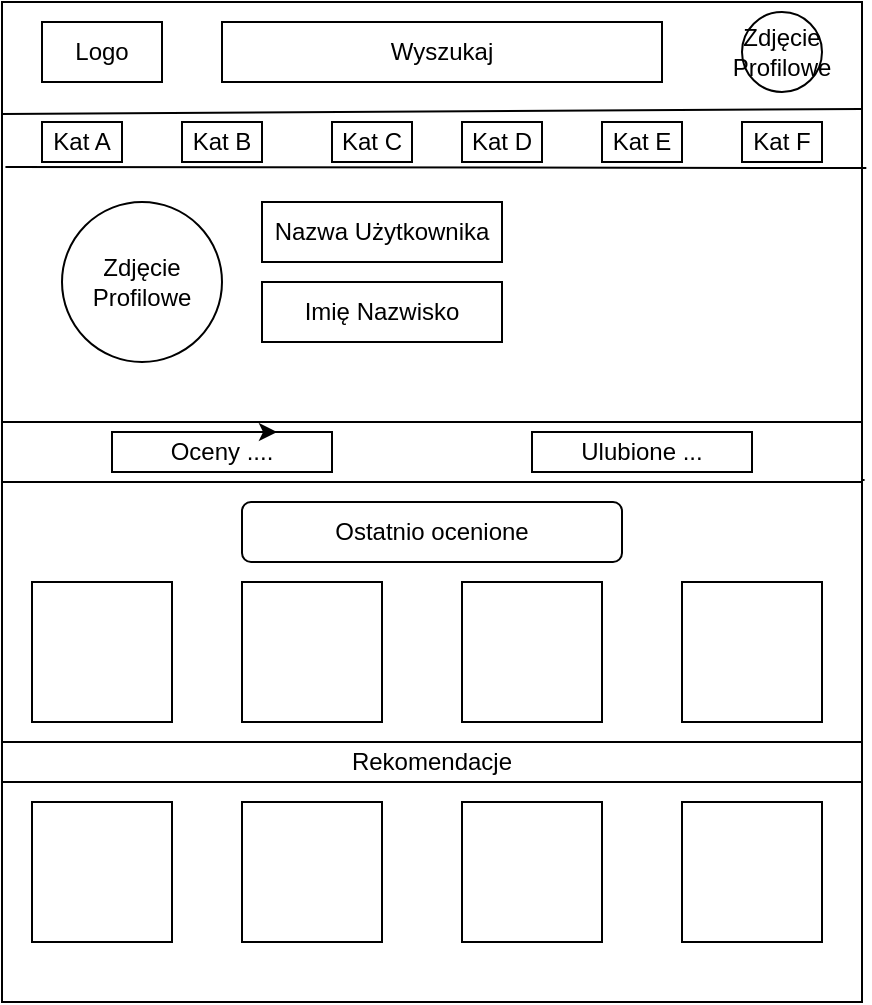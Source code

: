 <mxfile version="24.2.5" type="device">
  <diagram name="Strona-1" id="QqAngXBsArkh3QYTsgaS">
    <mxGraphModel dx="1050" dy="530" grid="1" gridSize="10" guides="1" tooltips="1" connect="1" arrows="1" fold="1" page="1" pageScale="1" pageWidth="827" pageHeight="1169" math="0" shadow="0">
      <root>
        <mxCell id="0" />
        <mxCell id="1" parent="0" />
        <mxCell id="wBD9LIzbe9RnJMGuFPjX-1" value="" style="rounded=0;whiteSpace=wrap;html=1;" vertex="1" parent="1">
          <mxGeometry x="210" y="10" width="430" height="500" as="geometry" />
        </mxCell>
        <mxCell id="wBD9LIzbe9RnJMGuFPjX-3" value="Wyszukaj" style="rounded=0;whiteSpace=wrap;html=1;" vertex="1" parent="1">
          <mxGeometry x="320" y="20" width="220" height="30" as="geometry" />
        </mxCell>
        <mxCell id="wBD9LIzbe9RnJMGuFPjX-4" value="" style="endArrow=none;html=1;rounded=0;entryX=0.999;entryY=0.107;entryDx=0;entryDy=0;entryPerimeter=0;exitX=0;exitY=0.112;exitDx=0;exitDy=0;exitPerimeter=0;" edge="1" parent="1" source="wBD9LIzbe9RnJMGuFPjX-1" target="wBD9LIzbe9RnJMGuFPjX-1">
          <mxGeometry width="50" height="50" relative="1" as="geometry">
            <mxPoint x="210" y="100" as="sourcePoint" />
            <mxPoint x="260" y="50" as="targetPoint" />
          </mxGeometry>
        </mxCell>
        <mxCell id="wBD9LIzbe9RnJMGuFPjX-5" value="Logo" style="rounded=0;whiteSpace=wrap;html=1;" vertex="1" parent="1">
          <mxGeometry x="230" y="20" width="60" height="30" as="geometry" />
        </mxCell>
        <mxCell id="wBD9LIzbe9RnJMGuFPjX-6" value="" style="endArrow=none;html=1;rounded=0;entryX=1.005;entryY=0.166;entryDx=0;entryDy=0;entryPerimeter=0;exitX=0.004;exitY=0.165;exitDx=0;exitDy=0;exitPerimeter=0;" edge="1" parent="1" source="wBD9LIzbe9RnJMGuFPjX-1" target="wBD9LIzbe9RnJMGuFPjX-1">
          <mxGeometry width="50" height="50" relative="1" as="geometry">
            <mxPoint x="210" y="90" as="sourcePoint" />
            <mxPoint x="440" y="250" as="targetPoint" />
          </mxGeometry>
        </mxCell>
        <mxCell id="wBD9LIzbe9RnJMGuFPjX-7" value="" style="endArrow=none;html=1;rounded=0;exitX=0;exitY=0.478;exitDx=0;exitDy=0;exitPerimeter=0;entryX=1.003;entryY=0.478;entryDx=0;entryDy=0;entryPerimeter=0;" edge="1" parent="1" source="wBD9LIzbe9RnJMGuFPjX-1" target="wBD9LIzbe9RnJMGuFPjX-1">
          <mxGeometry width="50" height="50" relative="1" as="geometry">
            <mxPoint x="390" y="300" as="sourcePoint" />
            <mxPoint x="440" y="250" as="targetPoint" />
          </mxGeometry>
        </mxCell>
        <mxCell id="wBD9LIzbe9RnJMGuFPjX-13" value="Kat A" style="rounded=0;whiteSpace=wrap;html=1;" vertex="1" parent="1">
          <mxGeometry x="230" y="70" width="40" height="20" as="geometry" />
        </mxCell>
        <mxCell id="wBD9LIzbe9RnJMGuFPjX-14" value="Kat B" style="rounded=0;whiteSpace=wrap;html=1;" vertex="1" parent="1">
          <mxGeometry x="300" y="70" width="40" height="20" as="geometry" />
        </mxCell>
        <mxCell id="wBD9LIzbe9RnJMGuFPjX-15" value="Kat C" style="rounded=0;whiteSpace=wrap;html=1;" vertex="1" parent="1">
          <mxGeometry x="375" y="70" width="40" height="20" as="geometry" />
        </mxCell>
        <mxCell id="wBD9LIzbe9RnJMGuFPjX-16" value="Kat D" style="rounded=0;whiteSpace=wrap;html=1;" vertex="1" parent="1">
          <mxGeometry x="440" y="70" width="40" height="20" as="geometry" />
        </mxCell>
        <mxCell id="wBD9LIzbe9RnJMGuFPjX-17" value="Kat E" style="rounded=0;whiteSpace=wrap;html=1;" vertex="1" parent="1">
          <mxGeometry x="510" y="70" width="40" height="20" as="geometry" />
        </mxCell>
        <mxCell id="wBD9LIzbe9RnJMGuFPjX-18" value="Kat F" style="rounded=0;whiteSpace=wrap;html=1;" vertex="1" parent="1">
          <mxGeometry x="580" y="70" width="40" height="20" as="geometry" />
        </mxCell>
        <mxCell id="wBD9LIzbe9RnJMGuFPjX-19" value="Ostatnio ocenione" style="rounded=1;whiteSpace=wrap;html=1;" vertex="1" parent="1">
          <mxGeometry x="330" y="260" width="190" height="30" as="geometry" />
        </mxCell>
        <mxCell id="wBD9LIzbe9RnJMGuFPjX-20" value="" style="whiteSpace=wrap;html=1;aspect=fixed;" vertex="1" parent="1">
          <mxGeometry x="225" y="300" width="70" height="70" as="geometry" />
        </mxCell>
        <mxCell id="wBD9LIzbe9RnJMGuFPjX-23" value="" style="rounded=0;whiteSpace=wrap;html=1;" vertex="1" parent="1">
          <mxGeometry x="210" y="220" width="430" height="30" as="geometry" />
        </mxCell>
        <mxCell id="wBD9LIzbe9RnJMGuFPjX-24" value="Zdjęcie Profilowe" style="ellipse;whiteSpace=wrap;html=1;aspect=fixed;" vertex="1" parent="1">
          <mxGeometry x="240" y="110" width="80" height="80" as="geometry" />
        </mxCell>
        <mxCell id="wBD9LIzbe9RnJMGuFPjX-25" value="Nazwa Użytkownika" style="rounded=0;whiteSpace=wrap;html=1;" vertex="1" parent="1">
          <mxGeometry x="340" y="110" width="120" height="30" as="geometry" />
        </mxCell>
        <mxCell id="wBD9LIzbe9RnJMGuFPjX-26" value="Zdjęcie Profilowe" style="ellipse;whiteSpace=wrap;html=1;aspect=fixed;" vertex="1" parent="1">
          <mxGeometry x="580" y="15" width="40" height="40" as="geometry" />
        </mxCell>
        <mxCell id="wBD9LIzbe9RnJMGuFPjX-28" value="Oceny ...." style="rounded=0;whiteSpace=wrap;html=1;" vertex="1" parent="1">
          <mxGeometry x="265" y="225" width="110" height="20" as="geometry" />
        </mxCell>
        <mxCell id="wBD9LIzbe9RnJMGuFPjX-33" value="Ulubione ..." style="rounded=0;whiteSpace=wrap;html=1;" vertex="1" parent="1">
          <mxGeometry x="475" y="225" width="110" height="20" as="geometry" />
        </mxCell>
        <mxCell id="wBD9LIzbe9RnJMGuFPjX-34" style="edgeStyle=orthogonalEdgeStyle;rounded=0;orthogonalLoop=1;jettySize=auto;html=1;exitX=0.5;exitY=1;exitDx=0;exitDy=0;" edge="1" parent="1">
          <mxGeometry relative="1" as="geometry">
            <mxPoint x="425" y="245" as="sourcePoint" />
            <mxPoint x="425" y="245" as="targetPoint" />
          </mxGeometry>
        </mxCell>
        <mxCell id="wBD9LIzbe9RnJMGuFPjX-35" value="" style="whiteSpace=wrap;html=1;aspect=fixed;" vertex="1" parent="1">
          <mxGeometry x="330" y="300" width="70" height="70" as="geometry" />
        </mxCell>
        <mxCell id="wBD9LIzbe9RnJMGuFPjX-36" value="" style="whiteSpace=wrap;html=1;aspect=fixed;" vertex="1" parent="1">
          <mxGeometry x="440" y="300" width="70" height="70" as="geometry" />
        </mxCell>
        <mxCell id="wBD9LIzbe9RnJMGuFPjX-37" value="" style="whiteSpace=wrap;html=1;aspect=fixed;" vertex="1" parent="1">
          <mxGeometry x="550" y="300" width="70" height="70" as="geometry" />
        </mxCell>
        <mxCell id="wBD9LIzbe9RnJMGuFPjX-38" value="Rekomendacje" style="rounded=0;whiteSpace=wrap;html=1;" vertex="1" parent="1">
          <mxGeometry x="210" y="380" width="430" height="20" as="geometry" />
        </mxCell>
        <mxCell id="wBD9LIzbe9RnJMGuFPjX-39" value="" style="whiteSpace=wrap;html=1;aspect=fixed;" vertex="1" parent="1">
          <mxGeometry x="225" y="410" width="70" height="70" as="geometry" />
        </mxCell>
        <mxCell id="wBD9LIzbe9RnJMGuFPjX-40" value="" style="whiteSpace=wrap;html=1;aspect=fixed;" vertex="1" parent="1">
          <mxGeometry x="330" y="410" width="70" height="70" as="geometry" />
        </mxCell>
        <mxCell id="wBD9LIzbe9RnJMGuFPjX-41" value="" style="whiteSpace=wrap;html=1;aspect=fixed;" vertex="1" parent="1">
          <mxGeometry x="440" y="410" width="70" height="70" as="geometry" />
        </mxCell>
        <mxCell id="wBD9LIzbe9RnJMGuFPjX-42" value="" style="whiteSpace=wrap;html=1;aspect=fixed;" vertex="1" parent="1">
          <mxGeometry x="550" y="410" width="70" height="70" as="geometry" />
        </mxCell>
        <mxCell id="wBD9LIzbe9RnJMGuFPjX-46" value="Imię Nazwisko" style="rounded=0;whiteSpace=wrap;html=1;" vertex="1" parent="1">
          <mxGeometry x="340" y="150" width="120" height="30" as="geometry" />
        </mxCell>
        <mxCell id="wBD9LIzbe9RnJMGuFPjX-47" style="edgeStyle=orthogonalEdgeStyle;rounded=0;orthogonalLoop=1;jettySize=auto;html=1;exitX=0.5;exitY=0;exitDx=0;exitDy=0;entryX=0.75;entryY=0;entryDx=0;entryDy=0;" edge="1" parent="1" source="wBD9LIzbe9RnJMGuFPjX-28" target="wBD9LIzbe9RnJMGuFPjX-28">
          <mxGeometry relative="1" as="geometry" />
        </mxCell>
      </root>
    </mxGraphModel>
  </diagram>
</mxfile>
